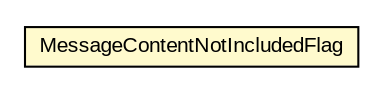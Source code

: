 #!/usr/local/bin/dot
#
# Class diagram 
# Generated by UMLGraph version R5_6-24-gf6e263 (http://www.umlgraph.org/)
#

digraph G {
	edge [fontname="arial",fontsize=10,labelfontname="arial",labelfontsize=10];
	node [fontname="arial",fontsize=10,shape=plaintext];
	nodesep=0.25;
	ranksep=0.5;
	// org.oasis_open.docs.wsdm.mows_2.MessageContentNotIncludedFlag
	c786933 [label=<<table title="org.oasis_open.docs.wsdm.mows_2.MessageContentNotIncludedFlag" border="0" cellborder="1" cellspacing="0" cellpadding="2" port="p" bgcolor="lemonChiffon" href="./MessageContentNotIncludedFlag.html">
		<tr><td><table border="0" cellspacing="0" cellpadding="1">
<tr><td align="center" balign="center"> MessageContentNotIncludedFlag </td></tr>
		</table></td></tr>
		</table>>, URL="./MessageContentNotIncludedFlag.html", fontname="arial", fontcolor="black", fontsize=10.0];
}

